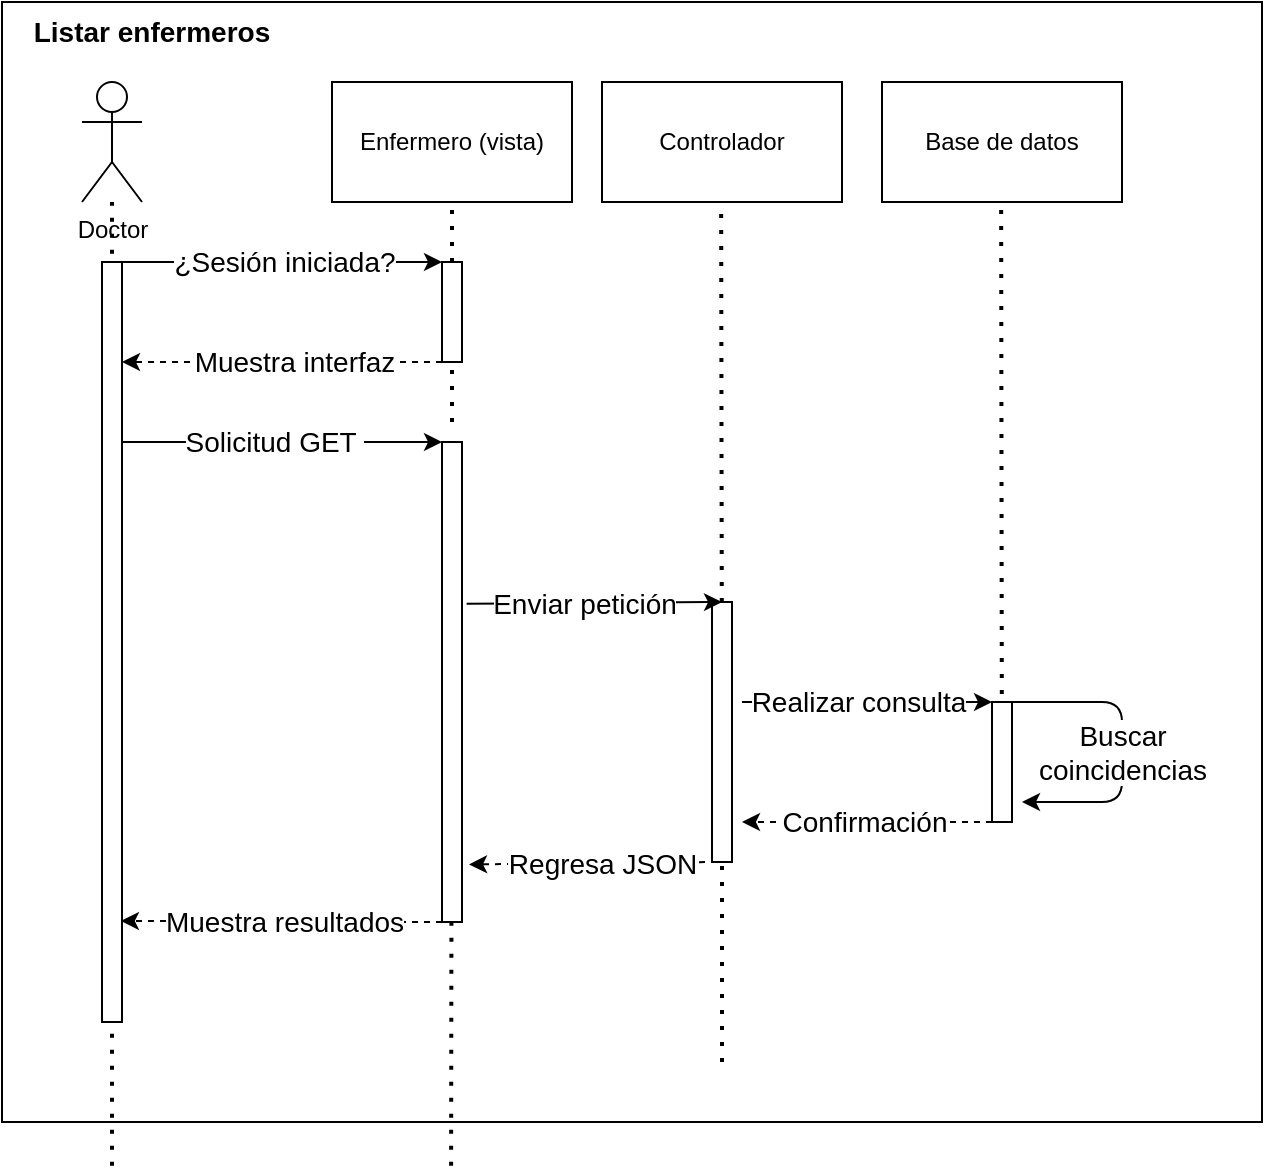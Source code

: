 <mxfile>
    <diagram id="-YEiqACIFhOaQUH3v93v" name="Page-1">
        <mxGraphModel dx="832" dy="467" grid="1" gridSize="10" guides="1" tooltips="1" connect="1" arrows="1" fold="1" page="1" pageScale="1" pageWidth="850" pageHeight="1100" math="0" shadow="0">
            <root>
                <mxCell id="0"/>
                <mxCell id="1" parent="0"/>
                <mxCell id="57" value="" style="whiteSpace=wrap;html=1;" parent="1" vertex="1">
                    <mxGeometry y="10" width="630" height="560" as="geometry"/>
                </mxCell>
                <mxCell id="15" value="" style="endArrow=none;dashed=1;html=1;dashPattern=1 3;strokeWidth=2;fontSize=14;startArrow=none;" parent="1" edge="1">
                    <mxGeometry width="50" height="50" relative="1" as="geometry">
                        <mxPoint x="225.0" y="220" as="sourcePoint"/>
                        <mxPoint x="225" y="110" as="targetPoint"/>
                    </mxGeometry>
                </mxCell>
                <mxCell id="14" value="" style="endArrow=none;dashed=1;html=1;dashPattern=1 3;strokeWidth=2;fontSize=14;" parent="1" target="2" edge="1">
                    <mxGeometry width="50" height="50" relative="1" as="geometry">
                        <mxPoint x="55" y="591.818" as="sourcePoint"/>
                        <mxPoint x="220" y="170" as="targetPoint"/>
                    </mxGeometry>
                </mxCell>
                <mxCell id="2" value="Doctor&lt;br&gt;" style="shape=umlActor;verticalLabelPosition=bottom;verticalAlign=top;html=1;outlineConnect=0;" parent="1" vertex="1">
                    <mxGeometry x="40" y="50" width="30" height="60" as="geometry"/>
                </mxCell>
                <mxCell id="3" value="Enfermero (vista)" style="rounded=0;whiteSpace=wrap;html=1;" parent="1" vertex="1">
                    <mxGeometry x="165" y="50" width="120" height="60" as="geometry"/>
                </mxCell>
                <mxCell id="10" style="edgeStyle=none;html=1;entryX=0;entryY=0;entryDx=0;entryDy=0;fontSize=14;exitX=1;exitY=0;exitDx=0;exitDy=0;" parent="1" source="4" target="9" edge="1">
                    <mxGeometry relative="1" as="geometry"/>
                </mxCell>
                <mxCell id="11" value="¿Sesión iniciada?" style="edgeLabel;html=1;align=center;verticalAlign=middle;resizable=0;points=[];fontSize=14;" parent="10" vertex="1" connectable="0">
                    <mxGeometry x="0.244" y="-3" relative="1" as="geometry">
                        <mxPoint x="-19" y="-3" as="offset"/>
                    </mxGeometry>
                </mxCell>
                <mxCell id="18" style="edgeStyle=none;html=1;exitX=1;exitY=0.237;exitDx=0;exitDy=0;entryX=0;entryY=0;entryDx=0;entryDy=0;fontSize=14;exitPerimeter=0;" parent="1" source="4" target="33" edge="1">
                    <mxGeometry relative="1" as="geometry">
                        <mxPoint x="220.0" y="220.0" as="targetPoint"/>
                    </mxGeometry>
                </mxCell>
                <mxCell id="19" value="Solicitud GET&amp;nbsp;" style="edgeLabel;html=1;align=center;verticalAlign=middle;resizable=0;points=[];fontSize=14;" parent="18" vertex="1" connectable="0">
                    <mxGeometry x="0.262" y="-2" relative="1" as="geometry">
                        <mxPoint x="-25" y="-2" as="offset"/>
                    </mxGeometry>
                </mxCell>
                <mxCell id="4" value="" style="whiteSpace=wrap;html=1;" parent="1" vertex="1">
                    <mxGeometry x="50" y="140" width="10" height="380" as="geometry"/>
                </mxCell>
                <mxCell id="6" value="Controlador" style="rounded=0;whiteSpace=wrap;html=1;" parent="1" vertex="1">
                    <mxGeometry x="300" y="50" width="120" height="60" as="geometry"/>
                </mxCell>
                <mxCell id="7" value="Base de datos" style="rounded=0;whiteSpace=wrap;html=1;" parent="1" vertex="1">
                    <mxGeometry x="440" y="50" width="120" height="60" as="geometry"/>
                </mxCell>
                <mxCell id="8" value="&lt;b&gt;&lt;font style=&quot;font-size: 14px;&quot;&gt;Listar enfermeros&lt;/font&gt;&lt;/b&gt;" style="text;html=1;strokeColor=none;fillColor=none;align=center;verticalAlign=middle;whiteSpace=wrap;rounded=0;" parent="1" vertex="1">
                    <mxGeometry y="10" width="150" height="30" as="geometry"/>
                </mxCell>
                <mxCell id="12" style="edgeStyle=none;html=1;exitX=0;exitY=1;exitDx=0;exitDy=0;fontSize=14;dashed=1;" parent="1" source="9" edge="1">
                    <mxGeometry relative="1" as="geometry">
                        <mxPoint x="60" y="190" as="targetPoint"/>
                    </mxGeometry>
                </mxCell>
                <mxCell id="13" value="Muestra interfaz" style="edgeLabel;html=1;align=center;verticalAlign=middle;resizable=0;points=[];fontSize=14;" parent="12" vertex="1" connectable="0">
                    <mxGeometry x="-0.076" relative="1" as="geometry">
                        <mxPoint as="offset"/>
                    </mxGeometry>
                </mxCell>
                <mxCell id="9" value="" style="whiteSpace=wrap;html=1;" parent="1" vertex="1">
                    <mxGeometry x="220" y="140" width="10" height="50" as="geometry"/>
                </mxCell>
                <mxCell id="17" value="" style="endArrow=none;dashed=1;html=1;dashPattern=1 3;strokeWidth=2;fontSize=14;" parent="1" edge="1">
                    <mxGeometry width="50" height="50" relative="1" as="geometry">
                        <mxPoint x="224.55" y="591.818" as="sourcePoint"/>
                        <mxPoint x="224.938" y="310" as="targetPoint"/>
                    </mxGeometry>
                </mxCell>
                <mxCell id="24" value="" style="endArrow=none;dashed=1;html=1;dashPattern=1 3;strokeWidth=2;fontSize=14;startArrow=none;" parent="1" source="25" edge="1">
                    <mxGeometry width="50" height="50" relative="1" as="geometry">
                        <mxPoint x="360" y="390" as="sourcePoint"/>
                        <mxPoint x="359.57" y="110" as="targetPoint"/>
                    </mxGeometry>
                </mxCell>
                <mxCell id="26" value="" style="endArrow=none;dashed=1;html=1;dashPattern=1 3;strokeWidth=2;fontSize=14;startArrow=none;" parent="1" target="25" edge="1">
                    <mxGeometry width="50" height="50" relative="1" as="geometry">
                        <mxPoint x="360" y="540" as="sourcePoint"/>
                        <mxPoint x="359.57" y="110" as="targetPoint"/>
                    </mxGeometry>
                </mxCell>
                <mxCell id="45" style="edgeStyle=none;html=1;entryX=0;entryY=0;entryDx=0;entryDy=0;fontSize=14;" parent="1" target="44" edge="1">
                    <mxGeometry relative="1" as="geometry">
                        <mxPoint x="370" y="360" as="sourcePoint"/>
                    </mxGeometry>
                </mxCell>
                <mxCell id="46" value="Realizar consulta" style="edgeLabel;html=1;align=center;verticalAlign=middle;resizable=0;points=[];fontSize=14;" parent="45" vertex="1" connectable="0">
                    <mxGeometry x="-0.142" relative="1" as="geometry">
                        <mxPoint x="4" as="offset"/>
                    </mxGeometry>
                </mxCell>
                <mxCell id="50" style="edgeStyle=none;html=1;exitX=0.25;exitY=1;exitDx=0;exitDy=0;dashed=1;fontSize=14;entryX=1.352;entryY=0.88;entryDx=0;entryDy=0;entryPerimeter=0;" parent="1" source="25" target="33" edge="1">
                    <mxGeometry relative="1" as="geometry">
                        <mxPoint x="240" y="440" as="targetPoint"/>
                    </mxGeometry>
                </mxCell>
                <mxCell id="51" value="Regresa JSON" style="edgeLabel;html=1;align=center;verticalAlign=middle;resizable=0;points=[];fontSize=14;" parent="50" vertex="1" connectable="0">
                    <mxGeometry x="0.398" y="2" relative="1" as="geometry">
                        <mxPoint x="29" y="-2" as="offset"/>
                    </mxGeometry>
                </mxCell>
                <mxCell id="25" value="" style="whiteSpace=wrap;html=1;" parent="1" vertex="1">
                    <mxGeometry x="355" y="310" width="10" height="130" as="geometry"/>
                </mxCell>
                <mxCell id="29" value="" style="endArrow=none;dashed=1;html=1;dashPattern=1 3;strokeWidth=2;fontSize=14;startArrow=none;" parent="1" edge="1">
                    <mxGeometry width="50" height="50" relative="1" as="geometry">
                        <mxPoint x="500" y="420" as="sourcePoint"/>
                        <mxPoint x="499.57" y="110" as="targetPoint"/>
                    </mxGeometry>
                </mxCell>
                <mxCell id="38" style="edgeStyle=none;html=1;entryX=0.5;entryY=0;entryDx=0;entryDy=0;fontSize=14;exitX=1.231;exitY=0.337;exitDx=0;exitDy=0;exitPerimeter=0;" parent="1" source="33" target="25" edge="1">
                    <mxGeometry relative="1" as="geometry">
                        <mxPoint x="240" y="310" as="sourcePoint"/>
                    </mxGeometry>
                </mxCell>
                <mxCell id="39" value="Enviar petición" style="edgeLabel;html=1;align=center;verticalAlign=middle;resizable=0;points=[];fontSize=14;" parent="38" vertex="1" connectable="0">
                    <mxGeometry x="0.37" y="-1" relative="1" as="geometry">
                        <mxPoint x="-29" y="-1" as="offset"/>
                    </mxGeometry>
                </mxCell>
                <mxCell id="52" style="edgeStyle=none;html=1;exitX=0;exitY=1;exitDx=0;exitDy=0;entryX=0.945;entryY=0.867;entryDx=0;entryDy=0;entryPerimeter=0;dashed=1;fontSize=14;" parent="1" source="33" target="4" edge="1">
                    <mxGeometry relative="1" as="geometry"/>
                </mxCell>
                <mxCell id="53" value="Muestra resultados" style="edgeLabel;html=1;align=center;verticalAlign=middle;resizable=0;points=[];fontSize=14;" parent="52" vertex="1" connectable="0">
                    <mxGeometry x="0.162" y="-3" relative="1" as="geometry">
                        <mxPoint x="14" y="3" as="offset"/>
                    </mxGeometry>
                </mxCell>
                <mxCell id="33" value="" style="whiteSpace=wrap;html=1;" parent="1" vertex="1">
                    <mxGeometry x="220" y="230" width="10" height="240" as="geometry"/>
                </mxCell>
                <mxCell id="42" style="edgeStyle=none;html=1;exitX=1;exitY=0;exitDx=0;exitDy=0;fontSize=14;" parent="1" source="44" edge="1">
                    <mxGeometry relative="1" as="geometry">
                        <mxPoint x="510" y="410" as="targetPoint"/>
                        <Array as="points">
                            <mxPoint x="560" y="360"/>
                            <mxPoint x="560" y="410"/>
                        </Array>
                    </mxGeometry>
                </mxCell>
                <mxCell id="43" value="Buscar&lt;br&gt;coincidencias" style="edgeLabel;html=1;align=center;verticalAlign=middle;resizable=0;points=[];fontSize=14;" parent="42" vertex="1" connectable="0">
                    <mxGeometry x="-0.127" y="2" relative="1" as="geometry">
                        <mxPoint x="-2" y="12" as="offset"/>
                    </mxGeometry>
                </mxCell>
                <mxCell id="47" style="edgeStyle=none;html=1;exitX=0;exitY=1;exitDx=0;exitDy=0;fontSize=14;dashed=1;" parent="1" source="44" edge="1">
                    <mxGeometry relative="1" as="geometry">
                        <mxPoint x="370" y="420" as="targetPoint"/>
                    </mxGeometry>
                </mxCell>
                <mxCell id="48" value="Confirmación" style="edgeLabel;html=1;align=center;verticalAlign=middle;resizable=0;points=[];fontSize=14;" parent="47" vertex="1" connectable="0">
                    <mxGeometry x="-0.41" relative="1" as="geometry">
                        <mxPoint x="-27" as="offset"/>
                    </mxGeometry>
                </mxCell>
                <mxCell id="44" value="" style="whiteSpace=wrap;html=1;" parent="1" vertex="1">
                    <mxGeometry x="495" y="360" width="10" height="60" as="geometry"/>
                </mxCell>
            </root>
        </mxGraphModel>
    </diagram>
</mxfile>